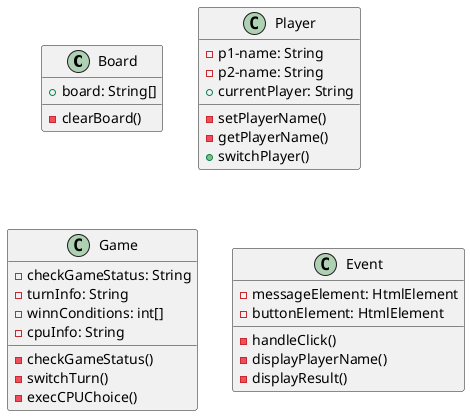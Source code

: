 @startuml tic-tac-toe

class Board {
    + board: String[]

    - clearBoard()
}

class Player {
    - p1-name: String
    - p2-name: String
    + currentPlayer: String

    - setPlayerName()
    - getPlayerName()
    + switchPlayer()
}

class Game {
    - checkGameStatus: String
    - turnInfo: String
    - winnConditions: int[]
    - cpuInfo: String

    - checkGameStatus()
    - switchTurn()
    - execCPUChoice()
}

class Event {
    - messageElement: HtmlElement
    - buttonElement: HtmlElement

    - handleClick()
    - displayPlayerName()
    - displayResult()
}

@enduml